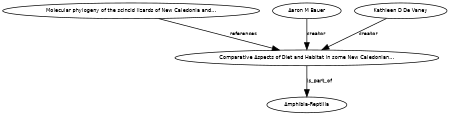 digraph G {
size="3,3";
node [fontsize=7, fontname="Helvetica"];
edge [fontsize=7, fontname="Helvetica"];
node0 [label="Comparative Aspects of Diet and Habitat in some New Caledonian...", width=0.27433100247,height=0.27433100247];
node1 [label="Molecular phylogeny of the scincid lizards of New Caledonia and...", width=0.27433100247,height=0.27433100247];
node2 [label="Aaron M Bauer", width=0.27433100247,height=0.27433100247];
node3 [label="Kathleen D De Vaney", width=0.27433100247,height=0.27433100247];
node4 [label="Amphibia-Reptilia", width=0.27433100247,height=0.27433100247];
node1 -> node0 [label="references"];
node2 -> node0 [label="creator"];
node3 -> node0 [label="creator"];
node0 -> node4 [label="is_part_of"];
}

